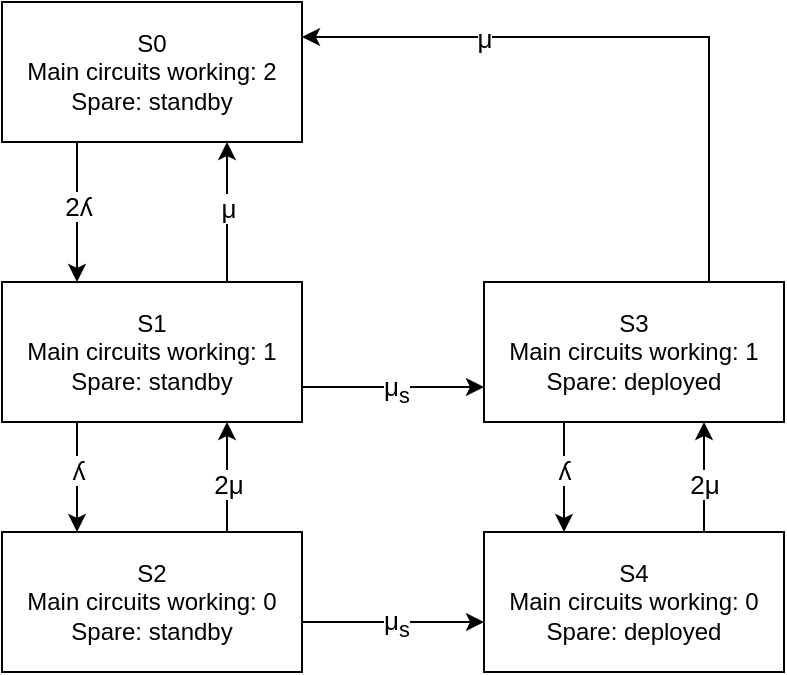 <mxfile version="21.8.0" type="device">
  <diagram name="Page-1" id="VSOTkRQ9SQmsKYAH1NO1">
    <mxGraphModel dx="830" dy="457" grid="1" gridSize="10" guides="1" tooltips="1" connect="1" arrows="1" fold="1" page="1" pageScale="1" pageWidth="850" pageHeight="1100" math="0" shadow="0">
      <root>
        <mxCell id="0" />
        <mxCell id="1" parent="0" />
        <mxCell id="fD4UL3ZgCFSeK_z9pFYV-3" style="edgeStyle=orthogonalEdgeStyle;rounded=0;orthogonalLoop=1;jettySize=auto;html=1;exitX=0.25;exitY=1;exitDx=0;exitDy=0;entryX=0.25;entryY=0;entryDx=0;entryDy=0;" edge="1" parent="1" source="fD4UL3ZgCFSeK_z9pFYV-1" target="fD4UL3ZgCFSeK_z9pFYV-2">
          <mxGeometry relative="1" as="geometry" />
        </mxCell>
        <mxCell id="fD4UL3ZgCFSeK_z9pFYV-10" value="&lt;font style=&quot;font-size: 13px;&quot;&gt;2ʎ&lt;/font&gt;" style="edgeLabel;html=1;align=center;verticalAlign=middle;resizable=0;points=[];" vertex="1" connectable="0" parent="fD4UL3ZgCFSeK_z9pFYV-3">
          <mxGeometry x="-0.098" relative="1" as="geometry">
            <mxPoint as="offset" />
          </mxGeometry>
        </mxCell>
        <mxCell id="fD4UL3ZgCFSeK_z9pFYV-1" value="S0&lt;br&gt;&lt;div&gt;Main circuits working: 2&lt;/div&gt;&lt;div&gt;Spare: standby&lt;br&gt;&lt;/div&gt;" style="rounded=0;whiteSpace=wrap;html=1;" vertex="1" parent="1">
          <mxGeometry x="139" y="250" width="150" height="70" as="geometry" />
        </mxCell>
        <mxCell id="fD4UL3ZgCFSeK_z9pFYV-5" style="edgeStyle=orthogonalEdgeStyle;rounded=0;orthogonalLoop=1;jettySize=auto;html=1;exitX=0.75;exitY=0;exitDx=0;exitDy=0;entryX=0.75;entryY=1;entryDx=0;entryDy=0;" edge="1" parent="1" source="fD4UL3ZgCFSeK_z9pFYV-2" target="fD4UL3ZgCFSeK_z9pFYV-1">
          <mxGeometry relative="1" as="geometry" />
        </mxCell>
        <mxCell id="fD4UL3ZgCFSeK_z9pFYV-12" value="&lt;font style=&quot;font-size: 13px;&quot;&gt;μ&lt;/font&gt;" style="edgeLabel;html=1;align=center;verticalAlign=middle;resizable=0;points=[];" vertex="1" connectable="0" parent="fD4UL3ZgCFSeK_z9pFYV-5">
          <mxGeometry x="0.053" relative="1" as="geometry">
            <mxPoint as="offset" />
          </mxGeometry>
        </mxCell>
        <mxCell id="fD4UL3ZgCFSeK_z9pFYV-7" style="edgeStyle=orthogonalEdgeStyle;rounded=0;orthogonalLoop=1;jettySize=auto;html=1;exitX=0.25;exitY=1;exitDx=0;exitDy=0;entryX=0.25;entryY=0;entryDx=0;entryDy=0;" edge="1" parent="1" source="fD4UL3ZgCFSeK_z9pFYV-2" target="fD4UL3ZgCFSeK_z9pFYV-6">
          <mxGeometry relative="1" as="geometry" />
        </mxCell>
        <mxCell id="fD4UL3ZgCFSeK_z9pFYV-11" value="&lt;font style=&quot;font-size: 13px;&quot;&gt;ʎ&lt;/font&gt;" style="edgeLabel;html=1;align=center;verticalAlign=middle;resizable=0;points=[];" vertex="1" connectable="0" parent="fD4UL3ZgCFSeK_z9pFYV-7">
          <mxGeometry x="-0.122" relative="1" as="geometry">
            <mxPoint as="offset" />
          </mxGeometry>
        </mxCell>
        <mxCell id="fD4UL3ZgCFSeK_z9pFYV-15" style="edgeStyle=orthogonalEdgeStyle;rounded=0;orthogonalLoop=1;jettySize=auto;html=1;exitX=1;exitY=0.75;exitDx=0;exitDy=0;entryX=0;entryY=0.75;entryDx=0;entryDy=0;" edge="1" parent="1" source="fD4UL3ZgCFSeK_z9pFYV-2" target="fD4UL3ZgCFSeK_z9pFYV-14">
          <mxGeometry relative="1" as="geometry" />
        </mxCell>
        <mxCell id="fD4UL3ZgCFSeK_z9pFYV-20" value="&lt;font style=&quot;font-size: 13px;&quot;&gt;μ&lt;sub&gt;s&lt;/sub&gt;&lt;/font&gt;" style="edgeLabel;html=1;align=center;verticalAlign=middle;resizable=0;points=[];" vertex="1" connectable="0" parent="fD4UL3ZgCFSeK_z9pFYV-15">
          <mxGeometry x="0.033" relative="1" as="geometry">
            <mxPoint y="1" as="offset" />
          </mxGeometry>
        </mxCell>
        <mxCell id="fD4UL3ZgCFSeK_z9pFYV-2" value="S1&lt;br&gt;&lt;div&gt;Main circuits working: 1&lt;/div&gt;&lt;div&gt;Spare: standby&lt;br&gt;&lt;/div&gt;" style="rounded=0;whiteSpace=wrap;html=1;" vertex="1" parent="1">
          <mxGeometry x="139" y="390" width="150" height="70" as="geometry" />
        </mxCell>
        <mxCell id="fD4UL3ZgCFSeK_z9pFYV-8" style="edgeStyle=orthogonalEdgeStyle;rounded=0;orthogonalLoop=1;jettySize=auto;html=1;exitX=0.75;exitY=0;exitDx=0;exitDy=0;entryX=0.75;entryY=1;entryDx=0;entryDy=0;" edge="1" parent="1" source="fD4UL3ZgCFSeK_z9pFYV-6" target="fD4UL3ZgCFSeK_z9pFYV-2">
          <mxGeometry relative="1" as="geometry" />
        </mxCell>
        <mxCell id="fD4UL3ZgCFSeK_z9pFYV-13" value="&lt;font style=&quot;font-size: 13px;&quot;&gt;2μ&lt;/font&gt;" style="edgeLabel;html=1;align=center;verticalAlign=middle;resizable=0;points=[];" vertex="1" connectable="0" parent="fD4UL3ZgCFSeK_z9pFYV-8">
          <mxGeometry x="-0.136" relative="1" as="geometry">
            <mxPoint as="offset" />
          </mxGeometry>
        </mxCell>
        <mxCell id="fD4UL3ZgCFSeK_z9pFYV-6" value="S2&lt;br&gt;&lt;div&gt;Main circuits working: 0&lt;br&gt;&lt;/div&gt;&lt;div&gt;Spare: standby&lt;br&gt;&lt;/div&gt;" style="rounded=0;whiteSpace=wrap;html=1;" vertex="1" parent="1">
          <mxGeometry x="139" y="515" width="150" height="70" as="geometry" />
        </mxCell>
        <mxCell id="fD4UL3ZgCFSeK_z9pFYV-33" style="edgeStyle=orthogonalEdgeStyle;rounded=0;orthogonalLoop=1;jettySize=auto;html=1;exitX=0.75;exitY=0;exitDx=0;exitDy=0;entryX=1;entryY=0.25;entryDx=0;entryDy=0;" edge="1" parent="1" source="fD4UL3ZgCFSeK_z9pFYV-14" target="fD4UL3ZgCFSeK_z9pFYV-1">
          <mxGeometry relative="1" as="geometry">
            <mxPoint x="492.4" y="300" as="targetPoint" />
          </mxGeometry>
        </mxCell>
        <mxCell id="fD4UL3ZgCFSeK_z9pFYV-35" value="&lt;font style=&quot;font-size: 13px;&quot;&gt;μ&lt;/font&gt;" style="edgeLabel;html=1;align=center;verticalAlign=middle;resizable=0;points=[];" vertex="1" connectable="0" parent="fD4UL3ZgCFSeK_z9pFYV-33">
          <mxGeometry x="0.444" relative="1" as="geometry">
            <mxPoint as="offset" />
          </mxGeometry>
        </mxCell>
        <mxCell id="fD4UL3ZgCFSeK_z9pFYV-14" value="S3&lt;br&gt;&lt;div&gt;Main circuits working: 1&lt;br&gt;&lt;/div&gt;&lt;div&gt;Spare: deployed&lt;br&gt;&lt;/div&gt;" style="rounded=0;whiteSpace=wrap;html=1;" vertex="1" parent="1">
          <mxGeometry x="380" y="390" width="150" height="70" as="geometry" />
        </mxCell>
        <mxCell id="fD4UL3ZgCFSeK_z9pFYV-21" value="S4&lt;br&gt;&lt;div&gt;Main circuits working: 0&lt;br&gt;&lt;/div&gt;&lt;div&gt;Spare: deployed&lt;br&gt;&lt;/div&gt;" style="rounded=0;whiteSpace=wrap;html=1;" vertex="1" parent="1">
          <mxGeometry x="380" y="515" width="150" height="70" as="geometry" />
        </mxCell>
        <mxCell id="fD4UL3ZgCFSeK_z9pFYV-27" style="edgeStyle=orthogonalEdgeStyle;rounded=0;orthogonalLoop=1;jettySize=auto;html=1;exitX=1;exitY=0.75;exitDx=0;exitDy=0;entryX=0;entryY=0.75;entryDx=0;entryDy=0;" edge="1" parent="1">
          <mxGeometry relative="1" as="geometry">
            <mxPoint x="289" y="560" as="sourcePoint" />
            <mxPoint x="380" y="560" as="targetPoint" />
          </mxGeometry>
        </mxCell>
        <mxCell id="fD4UL3ZgCFSeK_z9pFYV-28" value="&lt;font style=&quot;font-size: 13px;&quot;&gt;μ&lt;sub&gt;s&lt;/sub&gt;&lt;/font&gt;" style="edgeLabel;html=1;align=center;verticalAlign=middle;resizable=0;points=[];" vertex="1" connectable="0" parent="fD4UL3ZgCFSeK_z9pFYV-27">
          <mxGeometry x="0.033" relative="1" as="geometry">
            <mxPoint y="1" as="offset" />
          </mxGeometry>
        </mxCell>
        <mxCell id="fD4UL3ZgCFSeK_z9pFYV-29" style="edgeStyle=orthogonalEdgeStyle;rounded=0;orthogonalLoop=1;jettySize=auto;html=1;exitX=0.25;exitY=1;exitDx=0;exitDy=0;entryX=0.25;entryY=0;entryDx=0;entryDy=0;" edge="1" parent="1">
          <mxGeometry relative="1" as="geometry">
            <mxPoint x="420" y="460" as="sourcePoint" />
            <mxPoint x="420" y="515" as="targetPoint" />
          </mxGeometry>
        </mxCell>
        <mxCell id="fD4UL3ZgCFSeK_z9pFYV-30" value="&lt;font style=&quot;font-size: 13px;&quot;&gt;ʎ&lt;/font&gt;" style="edgeLabel;html=1;align=center;verticalAlign=middle;resizable=0;points=[];" vertex="1" connectable="0" parent="fD4UL3ZgCFSeK_z9pFYV-29">
          <mxGeometry x="-0.122" relative="1" as="geometry">
            <mxPoint as="offset" />
          </mxGeometry>
        </mxCell>
        <mxCell id="fD4UL3ZgCFSeK_z9pFYV-31" style="edgeStyle=orthogonalEdgeStyle;rounded=0;orthogonalLoop=1;jettySize=auto;html=1;exitX=0.75;exitY=0;exitDx=0;exitDy=0;entryX=0.75;entryY=1;entryDx=0;entryDy=0;" edge="1" parent="1">
          <mxGeometry relative="1" as="geometry">
            <mxPoint x="490" y="515" as="sourcePoint" />
            <mxPoint x="490" y="460" as="targetPoint" />
          </mxGeometry>
        </mxCell>
        <mxCell id="fD4UL3ZgCFSeK_z9pFYV-32" value="&lt;font style=&quot;font-size: 13px;&quot;&gt;2μ&lt;/font&gt;" style="edgeLabel;html=1;align=center;verticalAlign=middle;resizable=0;points=[];" vertex="1" connectable="0" parent="fD4UL3ZgCFSeK_z9pFYV-31">
          <mxGeometry x="-0.136" relative="1" as="geometry">
            <mxPoint as="offset" />
          </mxGeometry>
        </mxCell>
      </root>
    </mxGraphModel>
  </diagram>
</mxfile>
